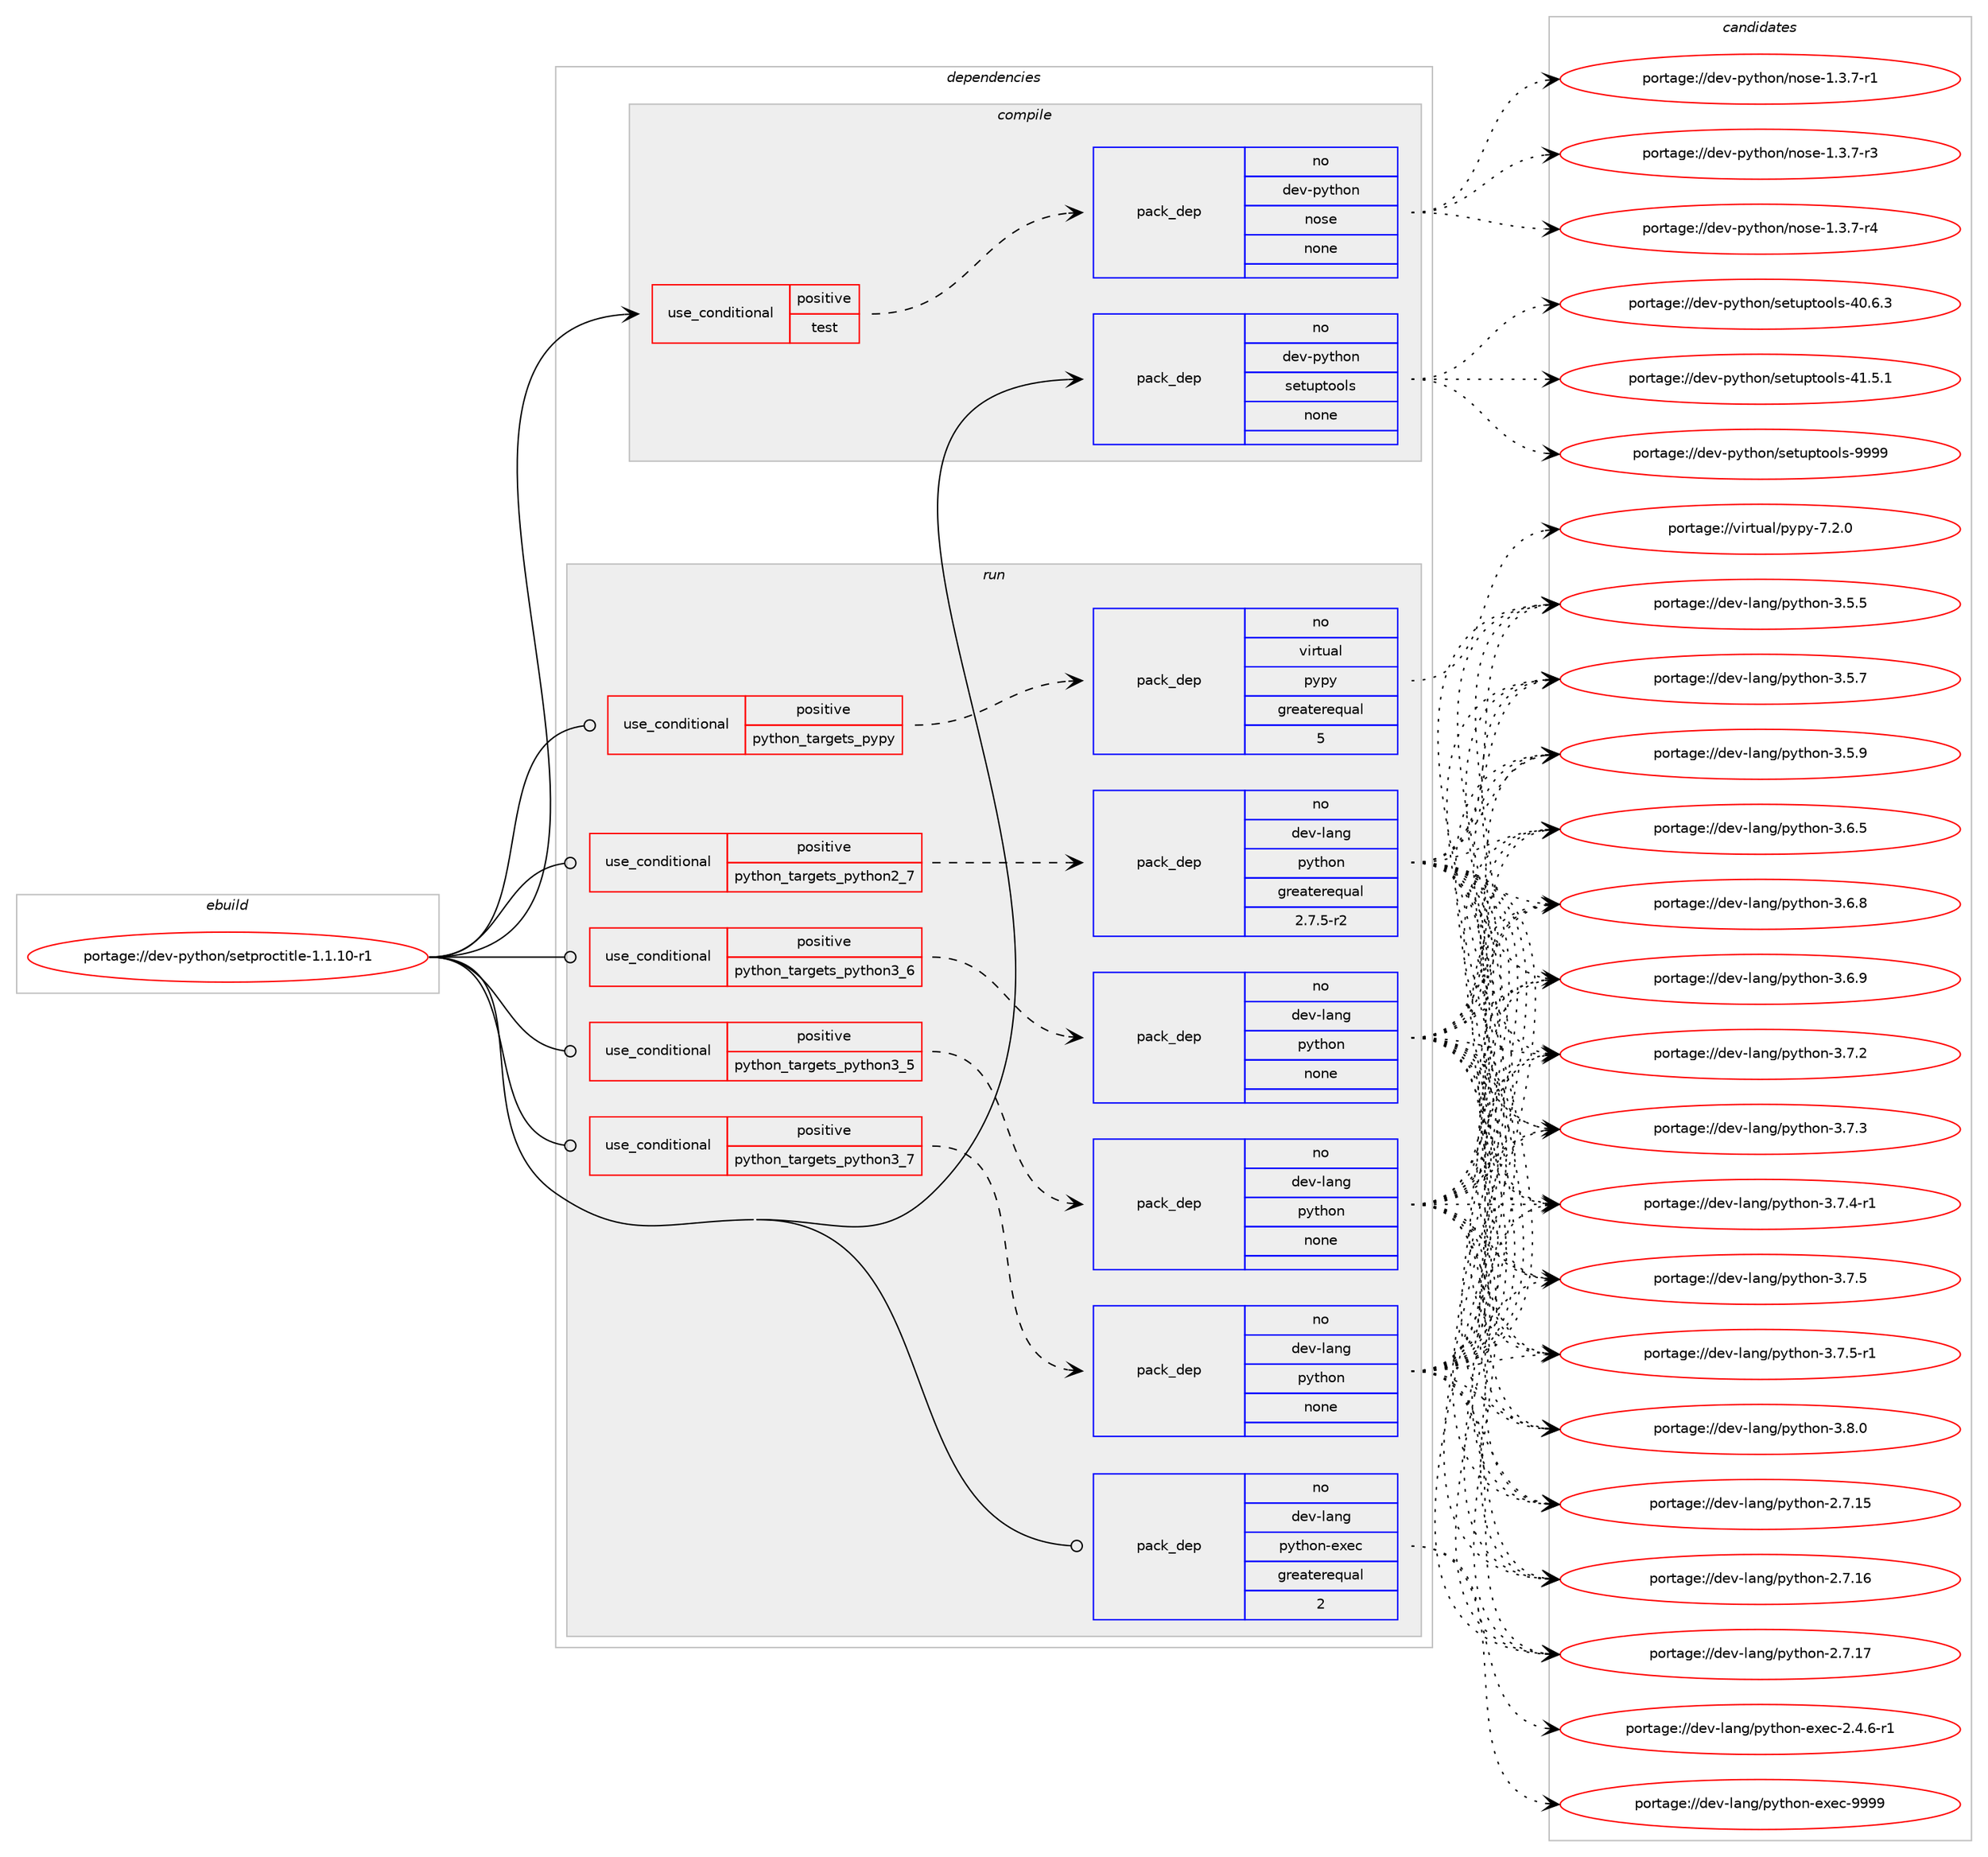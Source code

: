 digraph prolog {

# *************
# Graph options
# *************

newrank=true;
concentrate=true;
compound=true;
graph [rankdir=LR,fontname=Helvetica,fontsize=10,ranksep=1.5];#, ranksep=2.5, nodesep=0.2];
edge  [arrowhead=vee];
node  [fontname=Helvetica,fontsize=10];

# **********
# The ebuild
# **********

subgraph cluster_leftcol {
color=gray;
rank=same;
label=<<i>ebuild</i>>;
id [label="portage://dev-python/setproctitle-1.1.10-r1", color=red, width=4, href="../dev-python/setproctitle-1.1.10-r1.svg"];
}

# ****************
# The dependencies
# ****************

subgraph cluster_midcol {
color=gray;
label=<<i>dependencies</i>>;
subgraph cluster_compile {
fillcolor="#eeeeee";
style=filled;
label=<<i>compile</i>>;
subgraph cond38527 {
dependency171912 [label=<<TABLE BORDER="0" CELLBORDER="1" CELLSPACING="0" CELLPADDING="4"><TR><TD ROWSPAN="3" CELLPADDING="10">use_conditional</TD></TR><TR><TD>positive</TD></TR><TR><TD>test</TD></TR></TABLE>>, shape=none, color=red];
subgraph pack129982 {
dependency171913 [label=<<TABLE BORDER="0" CELLBORDER="1" CELLSPACING="0" CELLPADDING="4" WIDTH="220"><TR><TD ROWSPAN="6" CELLPADDING="30">pack_dep</TD></TR><TR><TD WIDTH="110">no</TD></TR><TR><TD>dev-python</TD></TR><TR><TD>nose</TD></TR><TR><TD>none</TD></TR><TR><TD></TD></TR></TABLE>>, shape=none, color=blue];
}
dependency171912:e -> dependency171913:w [weight=20,style="dashed",arrowhead="vee"];
}
id:e -> dependency171912:w [weight=20,style="solid",arrowhead="vee"];
subgraph pack129983 {
dependency171914 [label=<<TABLE BORDER="0" CELLBORDER="1" CELLSPACING="0" CELLPADDING="4" WIDTH="220"><TR><TD ROWSPAN="6" CELLPADDING="30">pack_dep</TD></TR><TR><TD WIDTH="110">no</TD></TR><TR><TD>dev-python</TD></TR><TR><TD>setuptools</TD></TR><TR><TD>none</TD></TR><TR><TD></TD></TR></TABLE>>, shape=none, color=blue];
}
id:e -> dependency171914:w [weight=20,style="solid",arrowhead="vee"];
}
subgraph cluster_compileandrun {
fillcolor="#eeeeee";
style=filled;
label=<<i>compile and run</i>>;
}
subgraph cluster_run {
fillcolor="#eeeeee";
style=filled;
label=<<i>run</i>>;
subgraph cond38528 {
dependency171915 [label=<<TABLE BORDER="0" CELLBORDER="1" CELLSPACING="0" CELLPADDING="4"><TR><TD ROWSPAN="3" CELLPADDING="10">use_conditional</TD></TR><TR><TD>positive</TD></TR><TR><TD>python_targets_pypy</TD></TR></TABLE>>, shape=none, color=red];
subgraph pack129984 {
dependency171916 [label=<<TABLE BORDER="0" CELLBORDER="1" CELLSPACING="0" CELLPADDING="4" WIDTH="220"><TR><TD ROWSPAN="6" CELLPADDING="30">pack_dep</TD></TR><TR><TD WIDTH="110">no</TD></TR><TR><TD>virtual</TD></TR><TR><TD>pypy</TD></TR><TR><TD>greaterequal</TD></TR><TR><TD>5</TD></TR></TABLE>>, shape=none, color=blue];
}
dependency171915:e -> dependency171916:w [weight=20,style="dashed",arrowhead="vee"];
}
id:e -> dependency171915:w [weight=20,style="solid",arrowhead="odot"];
subgraph cond38529 {
dependency171917 [label=<<TABLE BORDER="0" CELLBORDER="1" CELLSPACING="0" CELLPADDING="4"><TR><TD ROWSPAN="3" CELLPADDING="10">use_conditional</TD></TR><TR><TD>positive</TD></TR><TR><TD>python_targets_python2_7</TD></TR></TABLE>>, shape=none, color=red];
subgraph pack129985 {
dependency171918 [label=<<TABLE BORDER="0" CELLBORDER="1" CELLSPACING="0" CELLPADDING="4" WIDTH="220"><TR><TD ROWSPAN="6" CELLPADDING="30">pack_dep</TD></TR><TR><TD WIDTH="110">no</TD></TR><TR><TD>dev-lang</TD></TR><TR><TD>python</TD></TR><TR><TD>greaterequal</TD></TR><TR><TD>2.7.5-r2</TD></TR></TABLE>>, shape=none, color=blue];
}
dependency171917:e -> dependency171918:w [weight=20,style="dashed",arrowhead="vee"];
}
id:e -> dependency171917:w [weight=20,style="solid",arrowhead="odot"];
subgraph cond38530 {
dependency171919 [label=<<TABLE BORDER="0" CELLBORDER="1" CELLSPACING="0" CELLPADDING="4"><TR><TD ROWSPAN="3" CELLPADDING="10">use_conditional</TD></TR><TR><TD>positive</TD></TR><TR><TD>python_targets_python3_5</TD></TR></TABLE>>, shape=none, color=red];
subgraph pack129986 {
dependency171920 [label=<<TABLE BORDER="0" CELLBORDER="1" CELLSPACING="0" CELLPADDING="4" WIDTH="220"><TR><TD ROWSPAN="6" CELLPADDING="30">pack_dep</TD></TR><TR><TD WIDTH="110">no</TD></TR><TR><TD>dev-lang</TD></TR><TR><TD>python</TD></TR><TR><TD>none</TD></TR><TR><TD></TD></TR></TABLE>>, shape=none, color=blue];
}
dependency171919:e -> dependency171920:w [weight=20,style="dashed",arrowhead="vee"];
}
id:e -> dependency171919:w [weight=20,style="solid",arrowhead="odot"];
subgraph cond38531 {
dependency171921 [label=<<TABLE BORDER="0" CELLBORDER="1" CELLSPACING="0" CELLPADDING="4"><TR><TD ROWSPAN="3" CELLPADDING="10">use_conditional</TD></TR><TR><TD>positive</TD></TR><TR><TD>python_targets_python3_6</TD></TR></TABLE>>, shape=none, color=red];
subgraph pack129987 {
dependency171922 [label=<<TABLE BORDER="0" CELLBORDER="1" CELLSPACING="0" CELLPADDING="4" WIDTH="220"><TR><TD ROWSPAN="6" CELLPADDING="30">pack_dep</TD></TR><TR><TD WIDTH="110">no</TD></TR><TR><TD>dev-lang</TD></TR><TR><TD>python</TD></TR><TR><TD>none</TD></TR><TR><TD></TD></TR></TABLE>>, shape=none, color=blue];
}
dependency171921:e -> dependency171922:w [weight=20,style="dashed",arrowhead="vee"];
}
id:e -> dependency171921:w [weight=20,style="solid",arrowhead="odot"];
subgraph cond38532 {
dependency171923 [label=<<TABLE BORDER="0" CELLBORDER="1" CELLSPACING="0" CELLPADDING="4"><TR><TD ROWSPAN="3" CELLPADDING="10">use_conditional</TD></TR><TR><TD>positive</TD></TR><TR><TD>python_targets_python3_7</TD></TR></TABLE>>, shape=none, color=red];
subgraph pack129988 {
dependency171924 [label=<<TABLE BORDER="0" CELLBORDER="1" CELLSPACING="0" CELLPADDING="4" WIDTH="220"><TR><TD ROWSPAN="6" CELLPADDING="30">pack_dep</TD></TR><TR><TD WIDTH="110">no</TD></TR><TR><TD>dev-lang</TD></TR><TR><TD>python</TD></TR><TR><TD>none</TD></TR><TR><TD></TD></TR></TABLE>>, shape=none, color=blue];
}
dependency171923:e -> dependency171924:w [weight=20,style="dashed",arrowhead="vee"];
}
id:e -> dependency171923:w [weight=20,style="solid",arrowhead="odot"];
subgraph pack129989 {
dependency171925 [label=<<TABLE BORDER="0" CELLBORDER="1" CELLSPACING="0" CELLPADDING="4" WIDTH="220"><TR><TD ROWSPAN="6" CELLPADDING="30">pack_dep</TD></TR><TR><TD WIDTH="110">no</TD></TR><TR><TD>dev-lang</TD></TR><TR><TD>python-exec</TD></TR><TR><TD>greaterequal</TD></TR><TR><TD>2</TD></TR></TABLE>>, shape=none, color=blue];
}
id:e -> dependency171925:w [weight=20,style="solid",arrowhead="odot"];
}
}

# **************
# The candidates
# **************

subgraph cluster_choices {
rank=same;
color=gray;
label=<<i>candidates</i>>;

subgraph choice129982 {
color=black;
nodesep=1;
choiceportage10010111845112121116104111110471101111151014549465146554511449 [label="portage://dev-python/nose-1.3.7-r1", color=red, width=4,href="../dev-python/nose-1.3.7-r1.svg"];
choiceportage10010111845112121116104111110471101111151014549465146554511451 [label="portage://dev-python/nose-1.3.7-r3", color=red, width=4,href="../dev-python/nose-1.3.7-r3.svg"];
choiceportage10010111845112121116104111110471101111151014549465146554511452 [label="portage://dev-python/nose-1.3.7-r4", color=red, width=4,href="../dev-python/nose-1.3.7-r4.svg"];
dependency171913:e -> choiceportage10010111845112121116104111110471101111151014549465146554511449:w [style=dotted,weight="100"];
dependency171913:e -> choiceportage10010111845112121116104111110471101111151014549465146554511451:w [style=dotted,weight="100"];
dependency171913:e -> choiceportage10010111845112121116104111110471101111151014549465146554511452:w [style=dotted,weight="100"];
}
subgraph choice129983 {
color=black;
nodesep=1;
choiceportage100101118451121211161041111104711510111611711211611111110811545524846544651 [label="portage://dev-python/setuptools-40.6.3", color=red, width=4,href="../dev-python/setuptools-40.6.3.svg"];
choiceportage100101118451121211161041111104711510111611711211611111110811545524946534649 [label="portage://dev-python/setuptools-41.5.1", color=red, width=4,href="../dev-python/setuptools-41.5.1.svg"];
choiceportage10010111845112121116104111110471151011161171121161111111081154557575757 [label="portage://dev-python/setuptools-9999", color=red, width=4,href="../dev-python/setuptools-9999.svg"];
dependency171914:e -> choiceportage100101118451121211161041111104711510111611711211611111110811545524846544651:w [style=dotted,weight="100"];
dependency171914:e -> choiceportage100101118451121211161041111104711510111611711211611111110811545524946534649:w [style=dotted,weight="100"];
dependency171914:e -> choiceportage10010111845112121116104111110471151011161171121161111111081154557575757:w [style=dotted,weight="100"];
}
subgraph choice129984 {
color=black;
nodesep=1;
choiceportage1181051141161179710847112121112121455546504648 [label="portage://virtual/pypy-7.2.0", color=red, width=4,href="../virtual/pypy-7.2.0.svg"];
dependency171916:e -> choiceportage1181051141161179710847112121112121455546504648:w [style=dotted,weight="100"];
}
subgraph choice129985 {
color=black;
nodesep=1;
choiceportage10010111845108971101034711212111610411111045504655464953 [label="portage://dev-lang/python-2.7.15", color=red, width=4,href="../dev-lang/python-2.7.15.svg"];
choiceportage10010111845108971101034711212111610411111045504655464954 [label="portage://dev-lang/python-2.7.16", color=red, width=4,href="../dev-lang/python-2.7.16.svg"];
choiceportage10010111845108971101034711212111610411111045504655464955 [label="portage://dev-lang/python-2.7.17", color=red, width=4,href="../dev-lang/python-2.7.17.svg"];
choiceportage100101118451089711010347112121116104111110455146534653 [label="portage://dev-lang/python-3.5.5", color=red, width=4,href="../dev-lang/python-3.5.5.svg"];
choiceportage100101118451089711010347112121116104111110455146534655 [label="portage://dev-lang/python-3.5.7", color=red, width=4,href="../dev-lang/python-3.5.7.svg"];
choiceportage100101118451089711010347112121116104111110455146534657 [label="portage://dev-lang/python-3.5.9", color=red, width=4,href="../dev-lang/python-3.5.9.svg"];
choiceportage100101118451089711010347112121116104111110455146544653 [label="portage://dev-lang/python-3.6.5", color=red, width=4,href="../dev-lang/python-3.6.5.svg"];
choiceportage100101118451089711010347112121116104111110455146544656 [label="portage://dev-lang/python-3.6.8", color=red, width=4,href="../dev-lang/python-3.6.8.svg"];
choiceportage100101118451089711010347112121116104111110455146544657 [label="portage://dev-lang/python-3.6.9", color=red, width=4,href="../dev-lang/python-3.6.9.svg"];
choiceportage100101118451089711010347112121116104111110455146554650 [label="portage://dev-lang/python-3.7.2", color=red, width=4,href="../dev-lang/python-3.7.2.svg"];
choiceportage100101118451089711010347112121116104111110455146554651 [label="portage://dev-lang/python-3.7.3", color=red, width=4,href="../dev-lang/python-3.7.3.svg"];
choiceportage1001011184510897110103471121211161041111104551465546524511449 [label="portage://dev-lang/python-3.7.4-r1", color=red, width=4,href="../dev-lang/python-3.7.4-r1.svg"];
choiceportage100101118451089711010347112121116104111110455146554653 [label="portage://dev-lang/python-3.7.5", color=red, width=4,href="../dev-lang/python-3.7.5.svg"];
choiceportage1001011184510897110103471121211161041111104551465546534511449 [label="portage://dev-lang/python-3.7.5-r1", color=red, width=4,href="../dev-lang/python-3.7.5-r1.svg"];
choiceportage100101118451089711010347112121116104111110455146564648 [label="portage://dev-lang/python-3.8.0", color=red, width=4,href="../dev-lang/python-3.8.0.svg"];
dependency171918:e -> choiceportage10010111845108971101034711212111610411111045504655464953:w [style=dotted,weight="100"];
dependency171918:e -> choiceportage10010111845108971101034711212111610411111045504655464954:w [style=dotted,weight="100"];
dependency171918:e -> choiceportage10010111845108971101034711212111610411111045504655464955:w [style=dotted,weight="100"];
dependency171918:e -> choiceportage100101118451089711010347112121116104111110455146534653:w [style=dotted,weight="100"];
dependency171918:e -> choiceportage100101118451089711010347112121116104111110455146534655:w [style=dotted,weight="100"];
dependency171918:e -> choiceportage100101118451089711010347112121116104111110455146534657:w [style=dotted,weight="100"];
dependency171918:e -> choiceportage100101118451089711010347112121116104111110455146544653:w [style=dotted,weight="100"];
dependency171918:e -> choiceportage100101118451089711010347112121116104111110455146544656:w [style=dotted,weight="100"];
dependency171918:e -> choiceportage100101118451089711010347112121116104111110455146544657:w [style=dotted,weight="100"];
dependency171918:e -> choiceportage100101118451089711010347112121116104111110455146554650:w [style=dotted,weight="100"];
dependency171918:e -> choiceportage100101118451089711010347112121116104111110455146554651:w [style=dotted,weight="100"];
dependency171918:e -> choiceportage1001011184510897110103471121211161041111104551465546524511449:w [style=dotted,weight="100"];
dependency171918:e -> choiceportage100101118451089711010347112121116104111110455146554653:w [style=dotted,weight="100"];
dependency171918:e -> choiceportage1001011184510897110103471121211161041111104551465546534511449:w [style=dotted,weight="100"];
dependency171918:e -> choiceportage100101118451089711010347112121116104111110455146564648:w [style=dotted,weight="100"];
}
subgraph choice129986 {
color=black;
nodesep=1;
choiceportage10010111845108971101034711212111610411111045504655464953 [label="portage://dev-lang/python-2.7.15", color=red, width=4,href="../dev-lang/python-2.7.15.svg"];
choiceportage10010111845108971101034711212111610411111045504655464954 [label="portage://dev-lang/python-2.7.16", color=red, width=4,href="../dev-lang/python-2.7.16.svg"];
choiceportage10010111845108971101034711212111610411111045504655464955 [label="portage://dev-lang/python-2.7.17", color=red, width=4,href="../dev-lang/python-2.7.17.svg"];
choiceportage100101118451089711010347112121116104111110455146534653 [label="portage://dev-lang/python-3.5.5", color=red, width=4,href="../dev-lang/python-3.5.5.svg"];
choiceportage100101118451089711010347112121116104111110455146534655 [label="portage://dev-lang/python-3.5.7", color=red, width=4,href="../dev-lang/python-3.5.7.svg"];
choiceportage100101118451089711010347112121116104111110455146534657 [label="portage://dev-lang/python-3.5.9", color=red, width=4,href="../dev-lang/python-3.5.9.svg"];
choiceportage100101118451089711010347112121116104111110455146544653 [label="portage://dev-lang/python-3.6.5", color=red, width=4,href="../dev-lang/python-3.6.5.svg"];
choiceportage100101118451089711010347112121116104111110455146544656 [label="portage://dev-lang/python-3.6.8", color=red, width=4,href="../dev-lang/python-3.6.8.svg"];
choiceportage100101118451089711010347112121116104111110455146544657 [label="portage://dev-lang/python-3.6.9", color=red, width=4,href="../dev-lang/python-3.6.9.svg"];
choiceportage100101118451089711010347112121116104111110455146554650 [label="portage://dev-lang/python-3.7.2", color=red, width=4,href="../dev-lang/python-3.7.2.svg"];
choiceportage100101118451089711010347112121116104111110455146554651 [label="portage://dev-lang/python-3.7.3", color=red, width=4,href="../dev-lang/python-3.7.3.svg"];
choiceportage1001011184510897110103471121211161041111104551465546524511449 [label="portage://dev-lang/python-3.7.4-r1", color=red, width=4,href="../dev-lang/python-3.7.4-r1.svg"];
choiceportage100101118451089711010347112121116104111110455146554653 [label="portage://dev-lang/python-3.7.5", color=red, width=4,href="../dev-lang/python-3.7.5.svg"];
choiceportage1001011184510897110103471121211161041111104551465546534511449 [label="portage://dev-lang/python-3.7.5-r1", color=red, width=4,href="../dev-lang/python-3.7.5-r1.svg"];
choiceportage100101118451089711010347112121116104111110455146564648 [label="portage://dev-lang/python-3.8.0", color=red, width=4,href="../dev-lang/python-3.8.0.svg"];
dependency171920:e -> choiceportage10010111845108971101034711212111610411111045504655464953:w [style=dotted,weight="100"];
dependency171920:e -> choiceportage10010111845108971101034711212111610411111045504655464954:w [style=dotted,weight="100"];
dependency171920:e -> choiceportage10010111845108971101034711212111610411111045504655464955:w [style=dotted,weight="100"];
dependency171920:e -> choiceportage100101118451089711010347112121116104111110455146534653:w [style=dotted,weight="100"];
dependency171920:e -> choiceportage100101118451089711010347112121116104111110455146534655:w [style=dotted,weight="100"];
dependency171920:e -> choiceportage100101118451089711010347112121116104111110455146534657:w [style=dotted,weight="100"];
dependency171920:e -> choiceportage100101118451089711010347112121116104111110455146544653:w [style=dotted,weight="100"];
dependency171920:e -> choiceportage100101118451089711010347112121116104111110455146544656:w [style=dotted,weight="100"];
dependency171920:e -> choiceportage100101118451089711010347112121116104111110455146544657:w [style=dotted,weight="100"];
dependency171920:e -> choiceportage100101118451089711010347112121116104111110455146554650:w [style=dotted,weight="100"];
dependency171920:e -> choiceportage100101118451089711010347112121116104111110455146554651:w [style=dotted,weight="100"];
dependency171920:e -> choiceportage1001011184510897110103471121211161041111104551465546524511449:w [style=dotted,weight="100"];
dependency171920:e -> choiceportage100101118451089711010347112121116104111110455146554653:w [style=dotted,weight="100"];
dependency171920:e -> choiceportage1001011184510897110103471121211161041111104551465546534511449:w [style=dotted,weight="100"];
dependency171920:e -> choiceportage100101118451089711010347112121116104111110455146564648:w [style=dotted,weight="100"];
}
subgraph choice129987 {
color=black;
nodesep=1;
choiceportage10010111845108971101034711212111610411111045504655464953 [label="portage://dev-lang/python-2.7.15", color=red, width=4,href="../dev-lang/python-2.7.15.svg"];
choiceportage10010111845108971101034711212111610411111045504655464954 [label="portage://dev-lang/python-2.7.16", color=red, width=4,href="../dev-lang/python-2.7.16.svg"];
choiceportage10010111845108971101034711212111610411111045504655464955 [label="portage://dev-lang/python-2.7.17", color=red, width=4,href="../dev-lang/python-2.7.17.svg"];
choiceportage100101118451089711010347112121116104111110455146534653 [label="portage://dev-lang/python-3.5.5", color=red, width=4,href="../dev-lang/python-3.5.5.svg"];
choiceportage100101118451089711010347112121116104111110455146534655 [label="portage://dev-lang/python-3.5.7", color=red, width=4,href="../dev-lang/python-3.5.7.svg"];
choiceportage100101118451089711010347112121116104111110455146534657 [label="portage://dev-lang/python-3.5.9", color=red, width=4,href="../dev-lang/python-3.5.9.svg"];
choiceportage100101118451089711010347112121116104111110455146544653 [label="portage://dev-lang/python-3.6.5", color=red, width=4,href="../dev-lang/python-3.6.5.svg"];
choiceportage100101118451089711010347112121116104111110455146544656 [label="portage://dev-lang/python-3.6.8", color=red, width=4,href="../dev-lang/python-3.6.8.svg"];
choiceportage100101118451089711010347112121116104111110455146544657 [label="portage://dev-lang/python-3.6.9", color=red, width=4,href="../dev-lang/python-3.6.9.svg"];
choiceportage100101118451089711010347112121116104111110455146554650 [label="portage://dev-lang/python-3.7.2", color=red, width=4,href="../dev-lang/python-3.7.2.svg"];
choiceportage100101118451089711010347112121116104111110455146554651 [label="portage://dev-lang/python-3.7.3", color=red, width=4,href="../dev-lang/python-3.7.3.svg"];
choiceportage1001011184510897110103471121211161041111104551465546524511449 [label="portage://dev-lang/python-3.7.4-r1", color=red, width=4,href="../dev-lang/python-3.7.4-r1.svg"];
choiceportage100101118451089711010347112121116104111110455146554653 [label="portage://dev-lang/python-3.7.5", color=red, width=4,href="../dev-lang/python-3.7.5.svg"];
choiceportage1001011184510897110103471121211161041111104551465546534511449 [label="portage://dev-lang/python-3.7.5-r1", color=red, width=4,href="../dev-lang/python-3.7.5-r1.svg"];
choiceportage100101118451089711010347112121116104111110455146564648 [label="portage://dev-lang/python-3.8.0", color=red, width=4,href="../dev-lang/python-3.8.0.svg"];
dependency171922:e -> choiceportage10010111845108971101034711212111610411111045504655464953:w [style=dotted,weight="100"];
dependency171922:e -> choiceportage10010111845108971101034711212111610411111045504655464954:w [style=dotted,weight="100"];
dependency171922:e -> choiceportage10010111845108971101034711212111610411111045504655464955:w [style=dotted,weight="100"];
dependency171922:e -> choiceportage100101118451089711010347112121116104111110455146534653:w [style=dotted,weight="100"];
dependency171922:e -> choiceportage100101118451089711010347112121116104111110455146534655:w [style=dotted,weight="100"];
dependency171922:e -> choiceportage100101118451089711010347112121116104111110455146534657:w [style=dotted,weight="100"];
dependency171922:e -> choiceportage100101118451089711010347112121116104111110455146544653:w [style=dotted,weight="100"];
dependency171922:e -> choiceportage100101118451089711010347112121116104111110455146544656:w [style=dotted,weight="100"];
dependency171922:e -> choiceportage100101118451089711010347112121116104111110455146544657:w [style=dotted,weight="100"];
dependency171922:e -> choiceportage100101118451089711010347112121116104111110455146554650:w [style=dotted,weight="100"];
dependency171922:e -> choiceportage100101118451089711010347112121116104111110455146554651:w [style=dotted,weight="100"];
dependency171922:e -> choiceportage1001011184510897110103471121211161041111104551465546524511449:w [style=dotted,weight="100"];
dependency171922:e -> choiceportage100101118451089711010347112121116104111110455146554653:w [style=dotted,weight="100"];
dependency171922:e -> choiceportage1001011184510897110103471121211161041111104551465546534511449:w [style=dotted,weight="100"];
dependency171922:e -> choiceportage100101118451089711010347112121116104111110455146564648:w [style=dotted,weight="100"];
}
subgraph choice129988 {
color=black;
nodesep=1;
choiceportage10010111845108971101034711212111610411111045504655464953 [label="portage://dev-lang/python-2.7.15", color=red, width=4,href="../dev-lang/python-2.7.15.svg"];
choiceportage10010111845108971101034711212111610411111045504655464954 [label="portage://dev-lang/python-2.7.16", color=red, width=4,href="../dev-lang/python-2.7.16.svg"];
choiceportage10010111845108971101034711212111610411111045504655464955 [label="portage://dev-lang/python-2.7.17", color=red, width=4,href="../dev-lang/python-2.7.17.svg"];
choiceportage100101118451089711010347112121116104111110455146534653 [label="portage://dev-lang/python-3.5.5", color=red, width=4,href="../dev-lang/python-3.5.5.svg"];
choiceportage100101118451089711010347112121116104111110455146534655 [label="portage://dev-lang/python-3.5.7", color=red, width=4,href="../dev-lang/python-3.5.7.svg"];
choiceportage100101118451089711010347112121116104111110455146534657 [label="portage://dev-lang/python-3.5.9", color=red, width=4,href="../dev-lang/python-3.5.9.svg"];
choiceportage100101118451089711010347112121116104111110455146544653 [label="portage://dev-lang/python-3.6.5", color=red, width=4,href="../dev-lang/python-3.6.5.svg"];
choiceportage100101118451089711010347112121116104111110455146544656 [label="portage://dev-lang/python-3.6.8", color=red, width=4,href="../dev-lang/python-3.6.8.svg"];
choiceportage100101118451089711010347112121116104111110455146544657 [label="portage://dev-lang/python-3.6.9", color=red, width=4,href="../dev-lang/python-3.6.9.svg"];
choiceportage100101118451089711010347112121116104111110455146554650 [label="portage://dev-lang/python-3.7.2", color=red, width=4,href="../dev-lang/python-3.7.2.svg"];
choiceportage100101118451089711010347112121116104111110455146554651 [label="portage://dev-lang/python-3.7.3", color=red, width=4,href="../dev-lang/python-3.7.3.svg"];
choiceportage1001011184510897110103471121211161041111104551465546524511449 [label="portage://dev-lang/python-3.7.4-r1", color=red, width=4,href="../dev-lang/python-3.7.4-r1.svg"];
choiceportage100101118451089711010347112121116104111110455146554653 [label="portage://dev-lang/python-3.7.5", color=red, width=4,href="../dev-lang/python-3.7.5.svg"];
choiceportage1001011184510897110103471121211161041111104551465546534511449 [label="portage://dev-lang/python-3.7.5-r1", color=red, width=4,href="../dev-lang/python-3.7.5-r1.svg"];
choiceportage100101118451089711010347112121116104111110455146564648 [label="portage://dev-lang/python-3.8.0", color=red, width=4,href="../dev-lang/python-3.8.0.svg"];
dependency171924:e -> choiceportage10010111845108971101034711212111610411111045504655464953:w [style=dotted,weight="100"];
dependency171924:e -> choiceportage10010111845108971101034711212111610411111045504655464954:w [style=dotted,weight="100"];
dependency171924:e -> choiceportage10010111845108971101034711212111610411111045504655464955:w [style=dotted,weight="100"];
dependency171924:e -> choiceportage100101118451089711010347112121116104111110455146534653:w [style=dotted,weight="100"];
dependency171924:e -> choiceportage100101118451089711010347112121116104111110455146534655:w [style=dotted,weight="100"];
dependency171924:e -> choiceportage100101118451089711010347112121116104111110455146534657:w [style=dotted,weight="100"];
dependency171924:e -> choiceportage100101118451089711010347112121116104111110455146544653:w [style=dotted,weight="100"];
dependency171924:e -> choiceportage100101118451089711010347112121116104111110455146544656:w [style=dotted,weight="100"];
dependency171924:e -> choiceportage100101118451089711010347112121116104111110455146544657:w [style=dotted,weight="100"];
dependency171924:e -> choiceportage100101118451089711010347112121116104111110455146554650:w [style=dotted,weight="100"];
dependency171924:e -> choiceportage100101118451089711010347112121116104111110455146554651:w [style=dotted,weight="100"];
dependency171924:e -> choiceportage1001011184510897110103471121211161041111104551465546524511449:w [style=dotted,weight="100"];
dependency171924:e -> choiceportage100101118451089711010347112121116104111110455146554653:w [style=dotted,weight="100"];
dependency171924:e -> choiceportage1001011184510897110103471121211161041111104551465546534511449:w [style=dotted,weight="100"];
dependency171924:e -> choiceportage100101118451089711010347112121116104111110455146564648:w [style=dotted,weight="100"];
}
subgraph choice129989 {
color=black;
nodesep=1;
choiceportage10010111845108971101034711212111610411111045101120101994550465246544511449 [label="portage://dev-lang/python-exec-2.4.6-r1", color=red, width=4,href="../dev-lang/python-exec-2.4.6-r1.svg"];
choiceportage10010111845108971101034711212111610411111045101120101994557575757 [label="portage://dev-lang/python-exec-9999", color=red, width=4,href="../dev-lang/python-exec-9999.svg"];
dependency171925:e -> choiceportage10010111845108971101034711212111610411111045101120101994550465246544511449:w [style=dotted,weight="100"];
dependency171925:e -> choiceportage10010111845108971101034711212111610411111045101120101994557575757:w [style=dotted,weight="100"];
}
}

}
